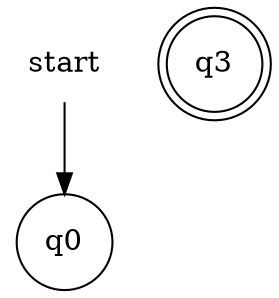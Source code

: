 digraph automaton {
    node [shape=none]; start;
    node [shape=doublecircle]; "q3";
    node [shape=circle];
    start -> "q0";
}
